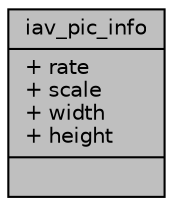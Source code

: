digraph "iav_pic_info"
{
 // INTERACTIVE_SVG=YES
 // LATEX_PDF_SIZE
  bgcolor="transparent";
  edge [fontname="Helvetica",fontsize="10",labelfontname="Helvetica",labelfontsize="10"];
  node [fontname="Helvetica",fontsize="10",shape=record];
  Node1 [label="{iav_pic_info\n|+ rate\l+ scale\l+ width\l+ height\l|}",height=0.2,width=0.4,color="black", fillcolor="grey75", style="filled", fontcolor="black",tooltip=" "];
}
